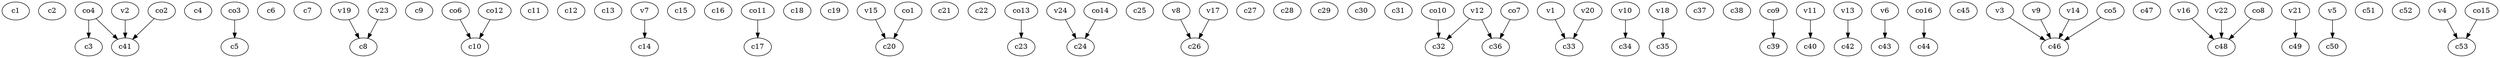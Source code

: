 strict digraph  {
c1;
c2;
c3;
c4;
c5;
c6;
c7;
c8;
c9;
c10;
c11;
c12;
c13;
c14;
c15;
c16;
c17;
c18;
c19;
c20;
c21;
c22;
c23;
c24;
c25;
c26;
c27;
c28;
c29;
c30;
c31;
c32;
c33;
c34;
c35;
c36;
c37;
c38;
c39;
c40;
c41;
c42;
c43;
c44;
c45;
c46;
c47;
c48;
c49;
c50;
c51;
c52;
c53;
v1;
v2;
v3;
v4;
v5;
v6;
v7;
v8;
v9;
v10;
v11;
v12;
v13;
v14;
v15;
v16;
v17;
v18;
v19;
v20;
v21;
v22;
v23;
v24;
co1;
co2;
co3;
co4;
co5;
co6;
co7;
co8;
co9;
co10;
co11;
co12;
co13;
co14;
co15;
co16;
v1 -> c33  [weight=1];
v2 -> c41  [weight=1];
v3 -> c46  [weight=1];
v4 -> c53  [weight=1];
v5 -> c50  [weight=1];
v6 -> c43  [weight=1];
v7 -> c14  [weight=1];
v8 -> c26  [weight=1];
v9 -> c46  [weight=1];
v10 -> c34  [weight=1];
v11 -> c40  [weight=1];
v12 -> c32  [weight=1];
v12 -> c36  [weight=1];
v13 -> c42  [weight=1];
v14 -> c46  [weight=1];
v15 -> c20  [weight=1];
v16 -> c48  [weight=1];
v17 -> c26  [weight=1];
v18 -> c35  [weight=1];
v19 -> c8  [weight=1];
v20 -> c33  [weight=1];
v21 -> c49  [weight=1];
v22 -> c48  [weight=1];
v23 -> c8  [weight=1];
v24 -> c24  [weight=1];
co1 -> c20  [weight=1];
co2 -> c41  [weight=1];
co3 -> c5  [weight=1];
co4 -> c41  [weight=1];
co4 -> c3  [weight=1];
co5 -> c46  [weight=1];
co6 -> c10  [weight=1];
co7 -> c36  [weight=1];
co8 -> c48  [weight=1];
co9 -> c39  [weight=1];
co10 -> c32  [weight=1];
co11 -> c17  [weight=1];
co12 -> c10  [weight=1];
co13 -> c23  [weight=1];
co14 -> c24  [weight=1];
co15 -> c53  [weight=1];
co16 -> c44  [weight=1];
}
